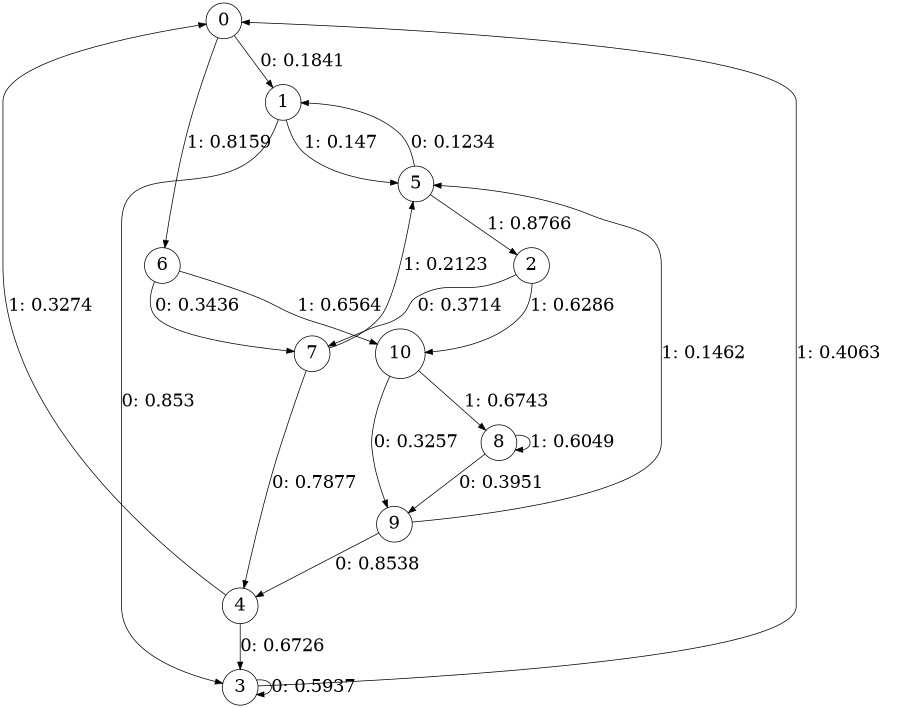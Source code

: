 digraph "ch35randomL4" {
size = "6,8.5";
ratio = "fill";
node [shape = circle];
node [fontsize = 24];
edge [fontsize = 24];
0 -> 1 [label = "0: 0.1841   "];
0 -> 6 [label = "1: 0.8159   "];
1 -> 3 [label = "0: 0.853    "];
1 -> 5 [label = "1: 0.147    "];
2 -> 7 [label = "0: 0.3714   "];
2 -> 10 [label = "1: 0.6286   "];
3 -> 3 [label = "0: 0.5937   "];
3 -> 0 [label = "1: 0.4063   "];
4 -> 3 [label = "0: 0.6726   "];
4 -> 0 [label = "1: 0.3274   "];
5 -> 1 [label = "0: 0.1234   "];
5 -> 2 [label = "1: 0.8766   "];
6 -> 7 [label = "0: 0.3436   "];
6 -> 10 [label = "1: 0.6564   "];
7 -> 4 [label = "0: 0.7877   "];
7 -> 5 [label = "1: 0.2123   "];
8 -> 9 [label = "0: 0.3951   "];
8 -> 8 [label = "1: 0.6049   "];
9 -> 4 [label = "0: 0.8538   "];
9 -> 5 [label = "1: 0.1462   "];
10 -> 9 [label = "0: 0.3257   "];
10 -> 8 [label = "1: 0.6743   "];
}